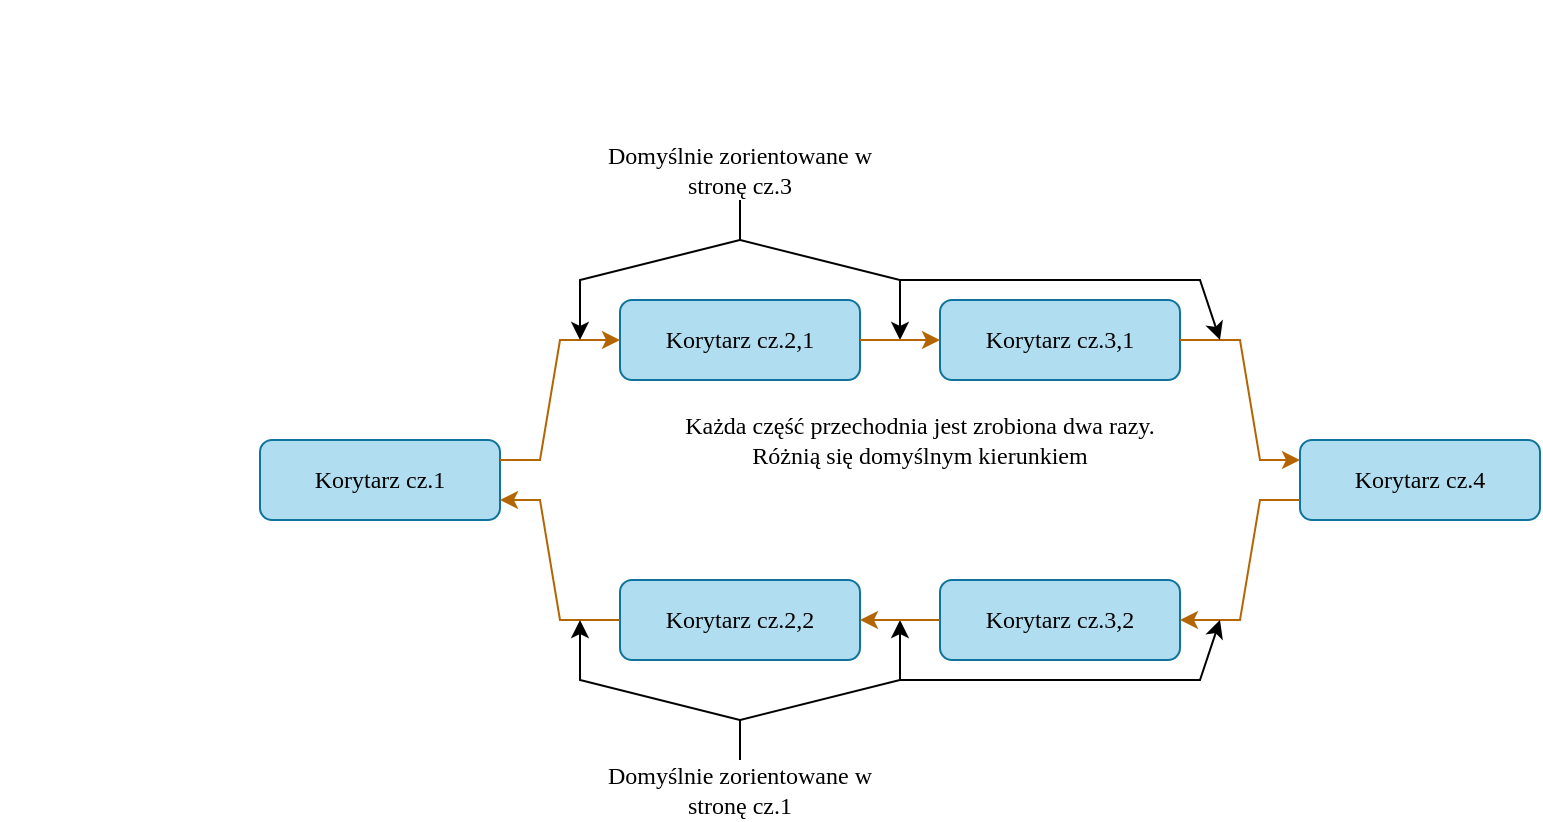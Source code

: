 <mxfile version="26.0.11">
  <diagram id="C5RBs43oDa-KdzZeNtuy" name="Page-1">
    <mxGraphModel dx="1509" dy="1600" grid="1" gridSize="10" guides="1" tooltips="1" connect="1" arrows="1" fold="1" page="1" pageScale="1" pageWidth="827" pageHeight="1169" math="0" shadow="0">
      <root>
        <mxCell id="WIyWlLk6GJQsqaUBKTNV-0" />
        <mxCell id="WIyWlLk6GJQsqaUBKTNV-1" parent="WIyWlLk6GJQsqaUBKTNV-0" />
        <mxCell id="OeqEpGcmac5ejH6DKW5M-9" style="edgeStyle=orthogonalEdgeStyle;rounded=0;orthogonalLoop=1;jettySize=auto;html=1;exitX=1;exitY=0.5;exitDx=0;exitDy=0;fontFamily=Tahoma;" edge="1" parent="WIyWlLk6GJQsqaUBKTNV-1" source="WIyWlLk6GJQsqaUBKTNV-3">
          <mxGeometry relative="1" as="geometry">
            <mxPoint x="200.048" y="220.048" as="targetPoint" />
          </mxGeometry>
        </mxCell>
        <mxCell id="WIyWlLk6GJQsqaUBKTNV-3" value="Korytarz cz.1" style="rounded=1;whiteSpace=wrap;html=1;fontSize=12;glass=0;strokeWidth=1;shadow=0;fontFamily=Tahoma;fillColor=#b1ddf0;strokeColor=#10739e;" parent="WIyWlLk6GJQsqaUBKTNV-1" vertex="1">
          <mxGeometry x="80" y="200" width="120" height="40" as="geometry" />
        </mxCell>
        <mxCell id="OeqEpGcmac5ejH6DKW5M-0" value="Korytarz cz.2,1" style="rounded=1;whiteSpace=wrap;html=1;fontSize=12;glass=0;strokeWidth=1;shadow=0;fontFamily=Tahoma;fillColor=#b1ddf0;strokeColor=#10739e;" vertex="1" parent="WIyWlLk6GJQsqaUBKTNV-1">
          <mxGeometry x="260" y="130" width="120" height="40" as="geometry" />
        </mxCell>
        <mxCell id="OeqEpGcmac5ejH6DKW5M-1" value="" style="endArrow=classic;html=1;rounded=0;entryX=0;entryY=0.5;entryDx=0;entryDy=0;exitX=1;exitY=0.25;exitDx=0;exitDy=0;fillColor=#fad7ac;strokeColor=#b46504;fontFamily=Tahoma;" edge="1" parent="WIyWlLk6GJQsqaUBKTNV-1" source="WIyWlLk6GJQsqaUBKTNV-3" target="OeqEpGcmac5ejH6DKW5M-0">
          <mxGeometry width="50" height="50" relative="1" as="geometry">
            <mxPoint x="300" y="300" as="sourcePoint" />
            <mxPoint x="350" y="250" as="targetPoint" />
            <Array as="points">
              <mxPoint x="220" y="210" />
              <mxPoint x="230" y="150" />
            </Array>
          </mxGeometry>
        </mxCell>
        <mxCell id="OeqEpGcmac5ejH6DKW5M-2" value="Korytarz cz.3,1" style="rounded=1;whiteSpace=wrap;html=1;fontSize=12;glass=0;strokeWidth=1;shadow=0;fontFamily=Tahoma;fillColor=#b1ddf0;strokeColor=#10739e;" vertex="1" parent="WIyWlLk6GJQsqaUBKTNV-1">
          <mxGeometry x="420" y="130" width="120" height="40" as="geometry" />
        </mxCell>
        <mxCell id="OeqEpGcmac5ejH6DKW5M-4" value="Korytarz cz.2,2" style="rounded=1;whiteSpace=wrap;html=1;fontSize=12;glass=0;strokeWidth=1;shadow=0;fontFamily=Tahoma;fillColor=#b1ddf0;strokeColor=#10739e;" vertex="1" parent="WIyWlLk6GJQsqaUBKTNV-1">
          <mxGeometry x="260" y="270" width="120" height="40" as="geometry" />
        </mxCell>
        <mxCell id="OeqEpGcmac5ejH6DKW5M-8" value="" style="endArrow=classic;html=1;rounded=0;entryX=1;entryY=0.75;entryDx=0;entryDy=0;exitX=0;exitY=0.5;exitDx=0;exitDy=0;fillColor=#fad7ac;strokeColor=#b46504;fontFamily=Tahoma;" edge="1" parent="WIyWlLk6GJQsqaUBKTNV-1" source="OeqEpGcmac5ejH6DKW5M-4" target="WIyWlLk6GJQsqaUBKTNV-3">
          <mxGeometry width="50" height="50" relative="1" as="geometry">
            <mxPoint x="300" y="260" as="sourcePoint" />
            <mxPoint x="350" y="210" as="targetPoint" />
            <Array as="points">
              <mxPoint x="230" y="290" />
              <mxPoint x="220" y="230" />
            </Array>
          </mxGeometry>
        </mxCell>
        <mxCell id="OeqEpGcmac5ejH6DKW5M-10" value="Domyślnie zorientowane w stronę cz.3" style="text;html=1;align=center;verticalAlign=middle;whiteSpace=wrap;rounded=0;fontFamily=Tahoma;" vertex="1" parent="WIyWlLk6GJQsqaUBKTNV-1">
          <mxGeometry x="240" y="50" width="160" height="30" as="geometry" />
        </mxCell>
        <mxCell id="OeqEpGcmac5ejH6DKW5M-11" value="" style="endArrow=classic;html=1;rounded=0;exitX=0.5;exitY=1;exitDx=0;exitDy=0;fontFamily=Tahoma;" edge="1" parent="WIyWlLk6GJQsqaUBKTNV-1" source="OeqEpGcmac5ejH6DKW5M-10">
          <mxGeometry width="50" height="50" relative="1" as="geometry">
            <mxPoint x="290" y="150" as="sourcePoint" />
            <mxPoint x="240" y="150" as="targetPoint" />
            <Array as="points">
              <mxPoint x="320" y="100" />
              <mxPoint x="240" y="120" />
            </Array>
          </mxGeometry>
        </mxCell>
        <mxCell id="OeqEpGcmac5ejH6DKW5M-12" value="" style="endArrow=classic;html=1;rounded=0;fontFamily=Tahoma;" edge="1" parent="WIyWlLk6GJQsqaUBKTNV-1">
          <mxGeometry width="50" height="50" relative="1" as="geometry">
            <mxPoint x="320" y="80" as="sourcePoint" />
            <mxPoint x="400" y="150" as="targetPoint" />
            <Array as="points">
              <mxPoint x="320" y="100" />
              <mxPoint x="400" y="120" />
            </Array>
          </mxGeometry>
        </mxCell>
        <mxCell id="OeqEpGcmac5ejH6DKW5M-13" value="Domyślnie zorientowane w stronę cz.1" style="text;html=1;align=center;verticalAlign=middle;whiteSpace=wrap;rounded=0;fontFamily=Tahoma;" vertex="1" parent="WIyWlLk6GJQsqaUBKTNV-1">
          <mxGeometry x="240" y="360" width="160" height="30" as="geometry" />
        </mxCell>
        <mxCell id="OeqEpGcmac5ejH6DKW5M-16" value="" style="endArrow=classic;html=1;rounded=0;exitX=0.5;exitY=0;exitDx=0;exitDy=0;fontFamily=Tahoma;" edge="1" parent="WIyWlLk6GJQsqaUBKTNV-1" source="OeqEpGcmac5ejH6DKW5M-13">
          <mxGeometry width="50" height="50" relative="1" as="geometry">
            <mxPoint x="290" y="240" as="sourcePoint" />
            <mxPoint x="240" y="290" as="targetPoint" />
            <Array as="points">
              <mxPoint x="320" y="340" />
              <mxPoint x="240" y="320" />
            </Array>
          </mxGeometry>
        </mxCell>
        <mxCell id="OeqEpGcmac5ejH6DKW5M-17" value="" style="endArrow=classic;html=1;rounded=0;fontFamily=Tahoma;" edge="1" parent="WIyWlLk6GJQsqaUBKTNV-1">
          <mxGeometry width="50" height="50" relative="1" as="geometry">
            <mxPoint x="320" y="360" as="sourcePoint" />
            <mxPoint x="400" y="290" as="targetPoint" />
            <Array as="points">
              <mxPoint x="320" y="340" />
              <mxPoint x="400" y="320" />
            </Array>
          </mxGeometry>
        </mxCell>
        <mxCell id="OeqEpGcmac5ejH6DKW5M-21" value="" style="endArrow=classic;html=1;rounded=0;exitX=1;exitY=0.5;exitDx=0;exitDy=0;entryX=0;entryY=0.5;entryDx=0;entryDy=0;fillColor=#fad7ac;strokeColor=#b46504;fontFamily=Tahoma;" edge="1" parent="WIyWlLk6GJQsqaUBKTNV-1" source="OeqEpGcmac5ejH6DKW5M-0" target="OeqEpGcmac5ejH6DKW5M-2">
          <mxGeometry width="50" height="50" relative="1" as="geometry">
            <mxPoint x="500" y="230" as="sourcePoint" />
            <mxPoint x="550" y="180" as="targetPoint" />
          </mxGeometry>
        </mxCell>
        <mxCell id="OeqEpGcmac5ejH6DKW5M-22" value="Korytarz cz.4" style="rounded=1;whiteSpace=wrap;html=1;fontSize=12;glass=0;strokeWidth=1;shadow=0;fontFamily=Tahoma;fillColor=#b1ddf0;strokeColor=#10739e;" vertex="1" parent="WIyWlLk6GJQsqaUBKTNV-1">
          <mxGeometry x="600" y="200" width="120" height="40" as="geometry" />
        </mxCell>
        <mxCell id="OeqEpGcmac5ejH6DKW5M-23" value="" style="endArrow=classic;html=1;rounded=0;exitX=1;exitY=0.5;exitDx=0;exitDy=0;entryX=0;entryY=0.25;entryDx=0;entryDy=0;fillColor=#fad7ac;strokeColor=#b46504;fontFamily=Tahoma;" edge="1" parent="WIyWlLk6GJQsqaUBKTNV-1" source="OeqEpGcmac5ejH6DKW5M-2" target="OeqEpGcmac5ejH6DKW5M-22">
          <mxGeometry width="50" height="50" relative="1" as="geometry">
            <mxPoint x="500" y="230" as="sourcePoint" />
            <mxPoint x="550" y="180" as="targetPoint" />
            <Array as="points">
              <mxPoint x="570" y="150" />
              <mxPoint x="580" y="210" />
            </Array>
          </mxGeometry>
        </mxCell>
        <mxCell id="OeqEpGcmac5ejH6DKW5M-24" value="Korytarz cz.3,2" style="rounded=1;whiteSpace=wrap;html=1;fontSize=12;glass=0;strokeWidth=1;shadow=0;fontFamily=Tahoma;fillColor=#b1ddf0;strokeColor=#10739e;" vertex="1" parent="WIyWlLk6GJQsqaUBKTNV-1">
          <mxGeometry x="420" y="270" width="120" height="40" as="geometry" />
        </mxCell>
        <mxCell id="OeqEpGcmac5ejH6DKW5M-25" value="" style="endArrow=classic;html=1;rounded=0;entryX=1;entryY=0.5;entryDx=0;entryDy=0;exitX=0;exitY=0.75;exitDx=0;exitDy=0;fillColor=#fad7ac;strokeColor=#b46504;fontFamily=Tahoma;" edge="1" parent="WIyWlLk6GJQsqaUBKTNV-1" source="OeqEpGcmac5ejH6DKW5M-22" target="OeqEpGcmac5ejH6DKW5M-24">
          <mxGeometry width="50" height="50" relative="1" as="geometry">
            <mxPoint x="500" y="230" as="sourcePoint" />
            <mxPoint x="550" y="180" as="targetPoint" />
            <Array as="points">
              <mxPoint x="580" y="230" />
              <mxPoint x="570" y="290" />
            </Array>
          </mxGeometry>
        </mxCell>
        <mxCell id="OeqEpGcmac5ejH6DKW5M-26" value="" style="endArrow=classic;html=1;rounded=0;exitX=0;exitY=0.5;exitDx=0;exitDy=0;entryX=1;entryY=0.5;entryDx=0;entryDy=0;fillColor=#fad7ac;strokeColor=#b46504;fontFamily=Tahoma;" edge="1" parent="WIyWlLk6GJQsqaUBKTNV-1" source="OeqEpGcmac5ejH6DKW5M-24" target="OeqEpGcmac5ejH6DKW5M-4">
          <mxGeometry width="50" height="50" relative="1" as="geometry">
            <mxPoint x="500" y="230" as="sourcePoint" />
            <mxPoint x="550" y="180" as="targetPoint" />
          </mxGeometry>
        </mxCell>
        <mxCell id="OeqEpGcmac5ejH6DKW5M-27" value="Każda część przechodnia jest zrobiona dwa razy. Różnią się domyślnym kierunkiem" style="text;html=1;align=center;verticalAlign=middle;whiteSpace=wrap;rounded=0;fontFamily=Tahoma;" vertex="1" parent="WIyWlLk6GJQsqaUBKTNV-1">
          <mxGeometry x="280" y="180" width="260" height="40" as="geometry" />
        </mxCell>
        <mxCell id="OeqEpGcmac5ejH6DKW5M-28" value="&lt;blockquote style=&quot;margin: 0 0 0 40px; border: none; padding: 0px;&quot;&gt;&lt;br&gt;&lt;/blockquote&gt;" style="text;align=left;verticalAlign=middle;rounded=0;fontColor=light-dark(#000000,#000000);labelBackgroundColor=none;html=1;labelPosition=center;verticalLabelPosition=middle;textDirection=ltr;" vertex="1" parent="WIyWlLk6GJQsqaUBKTNV-1">
          <mxGeometry x="-50" y="-20" width="160" height="130" as="geometry" />
        </mxCell>
        <mxCell id="OeqEpGcmac5ejH6DKW5M-29" value="" style="endArrow=classic;html=1;rounded=0;" edge="1" parent="WIyWlLk6GJQsqaUBKTNV-1">
          <mxGeometry width="50" height="50" relative="1" as="geometry">
            <mxPoint x="400" y="120" as="sourcePoint" />
            <mxPoint x="560" y="150" as="targetPoint" />
            <Array as="points">
              <mxPoint x="550" y="120" />
            </Array>
          </mxGeometry>
        </mxCell>
        <mxCell id="OeqEpGcmac5ejH6DKW5M-31" value="" style="endArrow=classic;html=1;rounded=0;" edge="1" parent="WIyWlLk6GJQsqaUBKTNV-1">
          <mxGeometry width="50" height="50" relative="1" as="geometry">
            <mxPoint x="400" y="320" as="sourcePoint" />
            <mxPoint x="560" y="290" as="targetPoint" />
            <Array as="points">
              <mxPoint x="550" y="320" />
            </Array>
          </mxGeometry>
        </mxCell>
      </root>
    </mxGraphModel>
  </diagram>
</mxfile>
